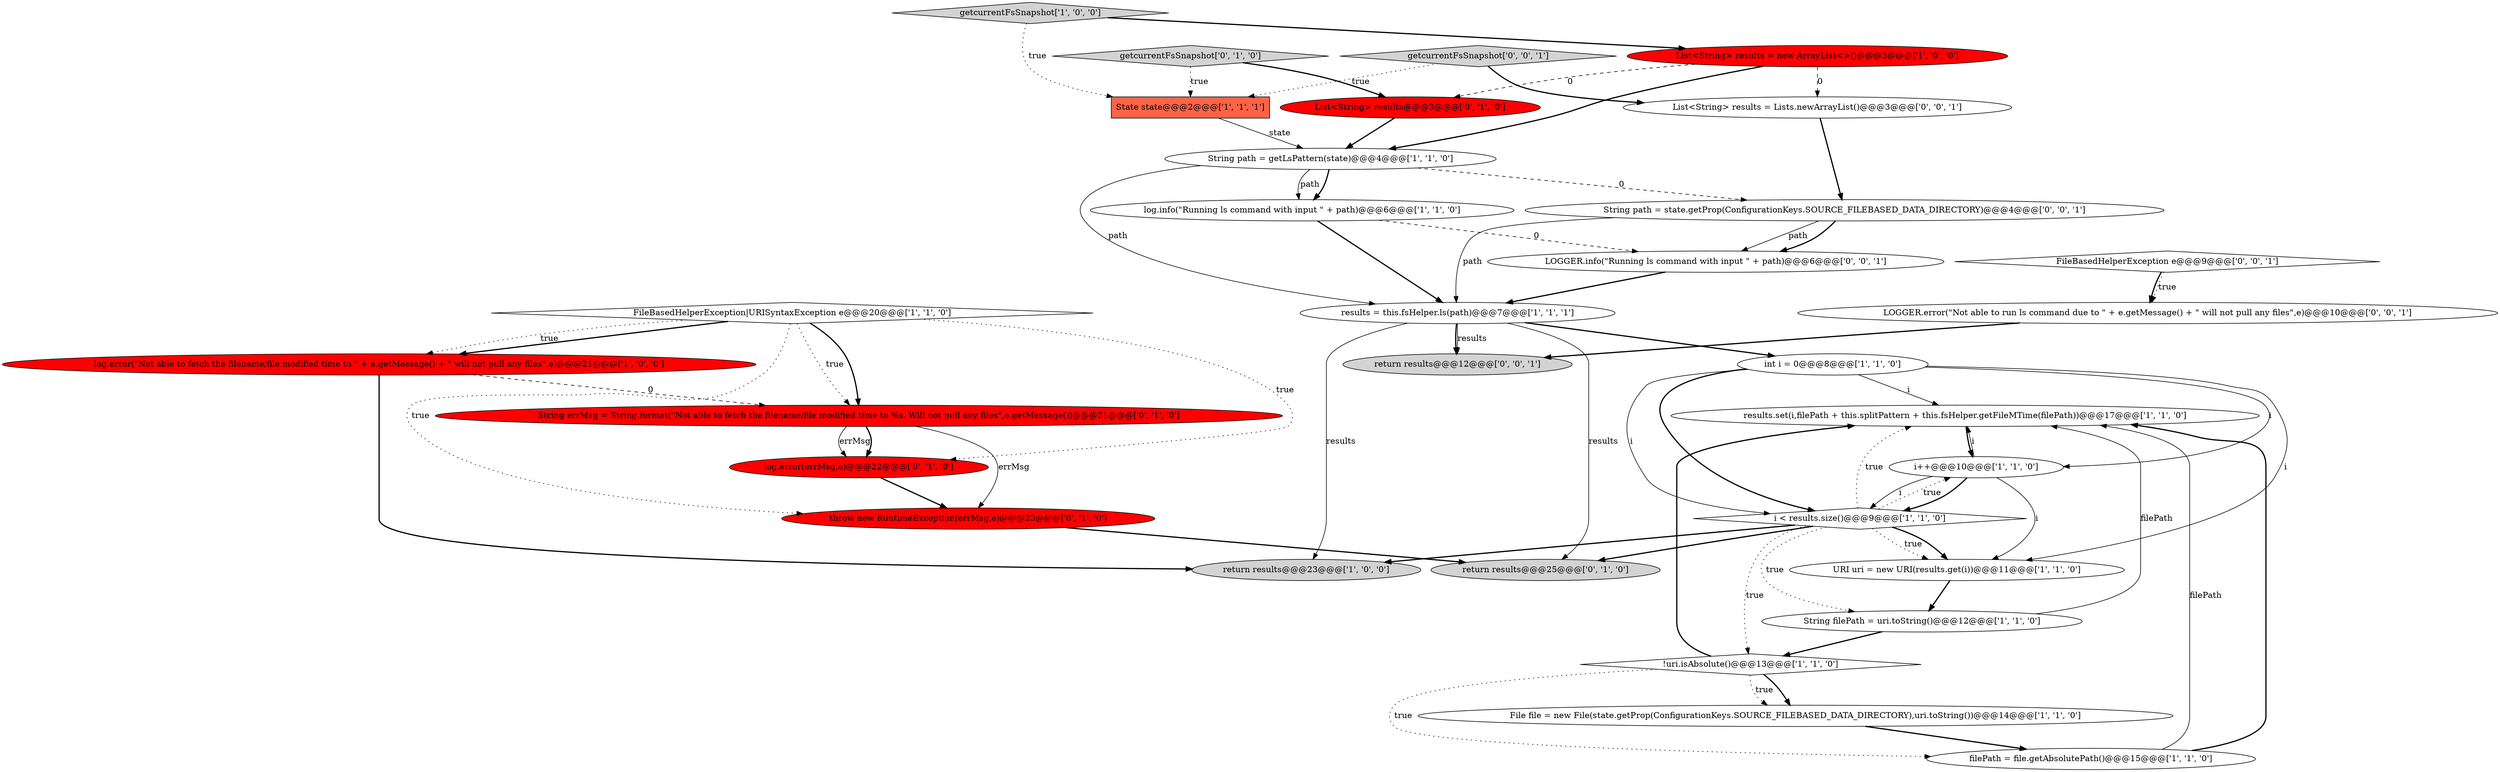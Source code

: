 digraph {
25 [style = filled, label = "FileBasedHelperException e@@@9@@@['0', '0', '1']", fillcolor = white, shape = diamond image = "AAA0AAABBB3BBB"];
30 [style = filled, label = "return results@@@12@@@['0', '0', '1']", fillcolor = lightgray, shape = ellipse image = "AAA0AAABBB3BBB"];
14 [style = filled, label = "File file = new File(state.getProp(ConfigurationKeys.SOURCE_FILEBASED_DATA_DIRECTORY),uri.toString())@@@14@@@['1', '1', '0']", fillcolor = white, shape = ellipse image = "AAA0AAABBB1BBB"];
4 [style = filled, label = "results.set(i,filePath + this.splitPattern + this.fsHelper.getFileMTime(filePath))@@@17@@@['1', '1', '0']", fillcolor = white, shape = ellipse image = "AAA0AAABBB1BBB"];
0 [style = filled, label = "!uri.isAbsolute()@@@13@@@['1', '1', '0']", fillcolor = white, shape = diamond image = "AAA0AAABBB1BBB"];
28 [style = filled, label = "LOGGER.error(\"Not able to run ls command due to \" + e.getMessage() + \" will not pull any files\",e)@@@10@@@['0', '0', '1']", fillcolor = white, shape = ellipse image = "AAA0AAABBB3BBB"];
29 [style = filled, label = "List<String> results = Lists.newArrayList()@@@3@@@['0', '0', '1']", fillcolor = white, shape = ellipse image = "AAA0AAABBB3BBB"];
12 [style = filled, label = "FileBasedHelperException|URISyntaxException e@@@20@@@['1', '1', '0']", fillcolor = white, shape = diamond image = "AAA0AAABBB1BBB"];
17 [style = filled, label = "List<String> results = new ArrayList<>()@@@3@@@['1', '0', '0']", fillcolor = red, shape = ellipse image = "AAA1AAABBB1BBB"];
3 [style = filled, label = "String filePath = uri.toString()@@@12@@@['1', '1', '0']", fillcolor = white, shape = ellipse image = "AAA0AAABBB1BBB"];
16 [style = filled, label = "log.error(\"Not able to fetch the filename/file modified time to \" + e.getMessage() + \" will not pull any files\",e)@@@21@@@['1', '0', '0']", fillcolor = red, shape = ellipse image = "AAA1AAABBB1BBB"];
26 [style = filled, label = "String path = state.getProp(ConfigurationKeys.SOURCE_FILEBASED_DATA_DIRECTORY)@@@4@@@['0', '0', '1']", fillcolor = white, shape = ellipse image = "AAA0AAABBB3BBB"];
5 [style = filled, label = "filePath = file.getAbsolutePath()@@@15@@@['1', '1', '0']", fillcolor = white, shape = ellipse image = "AAA0AAABBB1BBB"];
18 [style = filled, label = "return results@@@25@@@['0', '1', '0']", fillcolor = lightgray, shape = ellipse image = "AAA0AAABBB2BBB"];
20 [style = filled, label = "getcurrentFsSnapshot['0', '1', '0']", fillcolor = lightgray, shape = diamond image = "AAA0AAABBB2BBB"];
27 [style = filled, label = "getcurrentFsSnapshot['0', '0', '1']", fillcolor = lightgray, shape = diamond image = "AAA0AAABBB3BBB"];
6 [style = filled, label = "getcurrentFsSnapshot['1', '0', '0']", fillcolor = lightgray, shape = diamond image = "AAA0AAABBB1BBB"];
7 [style = filled, label = "log.info(\"Running ls command with input \" + path)@@@6@@@['1', '1', '0']", fillcolor = white, shape = ellipse image = "AAA0AAABBB1BBB"];
2 [style = filled, label = "int i = 0@@@8@@@['1', '1', '0']", fillcolor = white, shape = ellipse image = "AAA0AAABBB1BBB"];
10 [style = filled, label = "URI uri = new URI(results.get(i))@@@11@@@['1', '1', '0']", fillcolor = white, shape = ellipse image = "AAA0AAABBB1BBB"];
24 [style = filled, label = "LOGGER.info(\"Running ls command with input \" + path)@@@6@@@['0', '0', '1']", fillcolor = white, shape = ellipse image = "AAA0AAABBB3BBB"];
21 [style = filled, label = "List<String> results@@@3@@@['0', '1', '0']", fillcolor = red, shape = ellipse image = "AAA1AAABBB2BBB"];
23 [style = filled, label = "log.error(errMsg,e)@@@22@@@['0', '1', '0']", fillcolor = red, shape = ellipse image = "AAA1AAABBB2BBB"];
1 [style = filled, label = "i++@@@10@@@['1', '1', '0']", fillcolor = white, shape = ellipse image = "AAA0AAABBB1BBB"];
15 [style = filled, label = "State state@@@2@@@['1', '1', '1']", fillcolor = tomato, shape = box image = "AAA0AAABBB1BBB"];
9 [style = filled, label = "String path = getLsPattern(state)@@@4@@@['1', '1', '0']", fillcolor = white, shape = ellipse image = "AAA0AAABBB1BBB"];
11 [style = filled, label = "i < results.size()@@@9@@@['1', '1', '0']", fillcolor = white, shape = diamond image = "AAA0AAABBB1BBB"];
19 [style = filled, label = "String errMsg = String.format(\"Not able to fetch the filename/file modified time to %s. Will not pull any files\",e.getMessage())@@@21@@@['0', '1', '0']", fillcolor = red, shape = ellipse image = "AAA1AAABBB2BBB"];
22 [style = filled, label = "throw new RuntimeException(errMsg,e)@@@23@@@['0', '1', '0']", fillcolor = red, shape = ellipse image = "AAA1AAABBB2BBB"];
13 [style = filled, label = "return results@@@23@@@['1', '0', '0']", fillcolor = lightgray, shape = ellipse image = "AAA0AAABBB1BBB"];
8 [style = filled, label = "results = this.fsHelper.ls(path)@@@7@@@['1', '1', '1']", fillcolor = white, shape = ellipse image = "AAA0AAABBB1BBB"];
6->17 [style = bold, label=""];
8->30 [style = bold, label=""];
16->13 [style = bold, label=""];
9->8 [style = solid, label="path"];
25->28 [style = bold, label=""];
0->5 [style = dotted, label="true"];
26->24 [style = solid, label="path"];
19->22 [style = solid, label="errMsg"];
28->30 [style = bold, label=""];
12->23 [style = dotted, label="true"];
16->19 [style = dashed, label="0"];
3->4 [style = solid, label="filePath"];
11->10 [style = dotted, label="true"];
11->1 [style = dotted, label="true"];
17->9 [style = bold, label=""];
19->23 [style = solid, label="errMsg"];
8->18 [style = solid, label="results"];
10->3 [style = bold, label=""];
26->8 [style = solid, label="path"];
12->16 [style = bold, label=""];
25->28 [style = dotted, label="true"];
11->4 [style = dotted, label="true"];
1->4 [style = solid, label="i"];
2->10 [style = solid, label="i"];
27->15 [style = dotted, label="true"];
9->7 [style = bold, label=""];
7->8 [style = bold, label=""];
26->24 [style = bold, label=""];
17->21 [style = dashed, label="0"];
15->9 [style = solid, label="state"];
17->29 [style = dashed, label="0"];
11->18 [style = bold, label=""];
3->0 [style = bold, label=""];
1->11 [style = bold, label=""];
29->26 [style = bold, label=""];
20->21 [style = bold, label=""];
9->7 [style = solid, label="path"];
0->14 [style = bold, label=""];
21->9 [style = bold, label=""];
22->18 [style = bold, label=""];
2->11 [style = solid, label="i"];
23->22 [style = bold, label=""];
12->22 [style = dotted, label="true"];
8->30 [style = solid, label="results"];
8->2 [style = bold, label=""];
12->16 [style = dotted, label="true"];
8->13 [style = solid, label="results"];
11->10 [style = bold, label=""];
0->4 [style = bold, label=""];
12->19 [style = dotted, label="true"];
19->23 [style = bold, label=""];
11->0 [style = dotted, label="true"];
7->24 [style = dashed, label="0"];
2->1 [style = solid, label="i"];
2->4 [style = solid, label="i"];
11->13 [style = bold, label=""];
1->10 [style = solid, label="i"];
5->4 [style = bold, label=""];
9->26 [style = dashed, label="0"];
1->11 [style = solid, label="i"];
0->14 [style = dotted, label="true"];
4->1 [style = bold, label=""];
5->4 [style = solid, label="filePath"];
24->8 [style = bold, label=""];
27->29 [style = bold, label=""];
12->19 [style = bold, label=""];
11->3 [style = dotted, label="true"];
2->11 [style = bold, label=""];
20->15 [style = dotted, label="true"];
14->5 [style = bold, label=""];
6->15 [style = dotted, label="true"];
}
